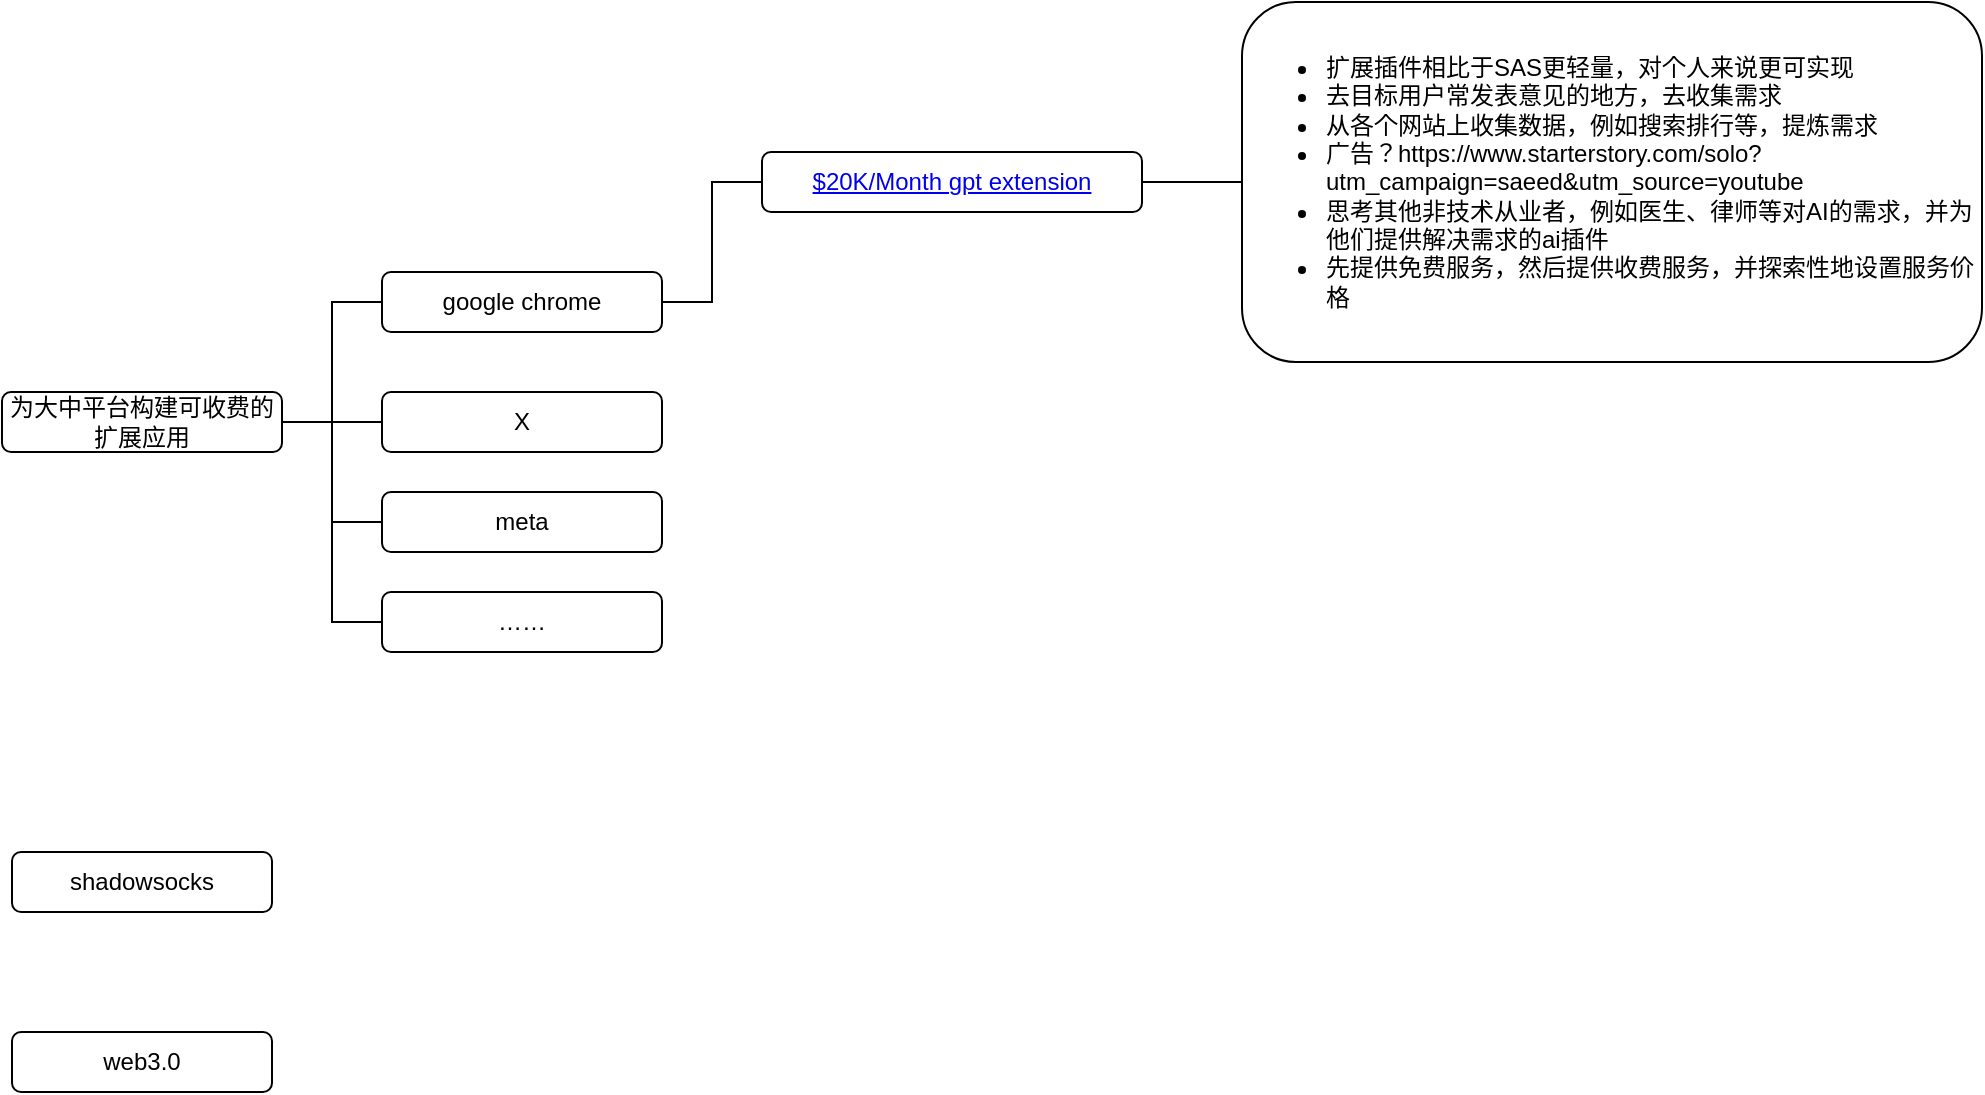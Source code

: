 <mxfile version="26.0.5">
  <diagram name="第 1 页" id="251uv5qzhBT_Lm49wtqx">
    <mxGraphModel dx="2668" dy="1003" grid="1" gridSize="10" guides="1" tooltips="1" connect="1" arrows="1" fold="1" page="1" pageScale="1" pageWidth="827" pageHeight="1169" math="0" shadow="0">
      <root>
        <mxCell id="0" />
        <mxCell id="1" parent="0" />
        <mxCell id="h5kKYo-_dhXHsnKXQvqF-1" value="google chrome" style="rounded=1;whiteSpace=wrap;html=1;" parent="1" vertex="1">
          <mxGeometry x="150" y="190" width="140" height="30" as="geometry" />
        </mxCell>
        <mxCell id="h5kKYo-_dhXHsnKXQvqF-4" style="edgeStyle=orthogonalEdgeStyle;rounded=0;orthogonalLoop=1;jettySize=auto;html=1;entryX=1;entryY=0.5;entryDx=0;entryDy=0;endArrow=none;endFill=0;" parent="1" source="h5kKYo-_dhXHsnKXQvqF-3" target="h5kKYo-_dhXHsnKXQvqF-1" edge="1">
          <mxGeometry relative="1" as="geometry" />
        </mxCell>
        <mxCell id="h5kKYo-_dhXHsnKXQvqF-20" style="edgeStyle=orthogonalEdgeStyle;rounded=0;orthogonalLoop=1;jettySize=auto;html=1;entryX=0;entryY=0.5;entryDx=0;entryDy=0;endArrow=none;endFill=0;" parent="1" source="h5kKYo-_dhXHsnKXQvqF-3" target="h5kKYo-_dhXHsnKXQvqF-19" edge="1">
          <mxGeometry relative="1" as="geometry" />
        </mxCell>
        <mxCell id="h5kKYo-_dhXHsnKXQvqF-3" value="&lt;a href=&quot;https://www.youtube.com/watch?v=ty9ZcimL6VE&quot;&gt;$20K/Month gpt extension&lt;/a&gt;" style="rounded=1;whiteSpace=wrap;html=1;" parent="1" vertex="1">
          <mxGeometry x="340" y="130" width="190" height="30" as="geometry" />
        </mxCell>
        <mxCell id="h5kKYo-_dhXHsnKXQvqF-6" style="edgeStyle=orthogonalEdgeStyle;rounded=0;orthogonalLoop=1;jettySize=auto;html=1;entryX=0;entryY=0.5;entryDx=0;entryDy=0;endArrow=none;endFill=0;" parent="1" source="h5kKYo-_dhXHsnKXQvqF-5" target="h5kKYo-_dhXHsnKXQvqF-1" edge="1">
          <mxGeometry relative="1" as="geometry" />
        </mxCell>
        <mxCell id="h5kKYo-_dhXHsnKXQvqF-8" style="edgeStyle=orthogonalEdgeStyle;rounded=0;orthogonalLoop=1;jettySize=auto;html=1;entryX=0;entryY=0.5;entryDx=0;entryDy=0;endArrow=none;endFill=0;" parent="1" source="h5kKYo-_dhXHsnKXQvqF-5" target="h5kKYo-_dhXHsnKXQvqF-7" edge="1">
          <mxGeometry relative="1" as="geometry" />
        </mxCell>
        <mxCell id="h5kKYo-_dhXHsnKXQvqF-11" style="edgeStyle=orthogonalEdgeStyle;rounded=0;orthogonalLoop=1;jettySize=auto;html=1;entryX=0;entryY=0.5;entryDx=0;entryDy=0;endArrow=none;endFill=0;" parent="1" source="h5kKYo-_dhXHsnKXQvqF-5" target="h5kKYo-_dhXHsnKXQvqF-9" edge="1">
          <mxGeometry relative="1" as="geometry" />
        </mxCell>
        <mxCell id="h5kKYo-_dhXHsnKXQvqF-12" style="edgeStyle=orthogonalEdgeStyle;rounded=0;orthogonalLoop=1;jettySize=auto;html=1;entryX=0;entryY=0.5;entryDx=0;entryDy=0;endArrow=none;endFill=0;" parent="1" source="h5kKYo-_dhXHsnKXQvqF-5" target="h5kKYo-_dhXHsnKXQvqF-10" edge="1">
          <mxGeometry relative="1" as="geometry" />
        </mxCell>
        <mxCell id="h5kKYo-_dhXHsnKXQvqF-5" value="为大中平台构建可收费的扩展应用" style="rounded=1;whiteSpace=wrap;html=1;" parent="1" vertex="1">
          <mxGeometry x="-40" y="250" width="140" height="30" as="geometry" />
        </mxCell>
        <mxCell id="h5kKYo-_dhXHsnKXQvqF-7" value="X" style="rounded=1;whiteSpace=wrap;html=1;" parent="1" vertex="1">
          <mxGeometry x="150" y="250" width="140" height="30" as="geometry" />
        </mxCell>
        <mxCell id="h5kKYo-_dhXHsnKXQvqF-9" value="meta" style="rounded=1;whiteSpace=wrap;html=1;" parent="1" vertex="1">
          <mxGeometry x="150" y="300" width="140" height="30" as="geometry" />
        </mxCell>
        <mxCell id="h5kKYo-_dhXHsnKXQvqF-10" value="……" style="rounded=1;whiteSpace=wrap;html=1;" parent="1" vertex="1">
          <mxGeometry x="150" y="350" width="140" height="30" as="geometry" />
        </mxCell>
        <mxCell id="h5kKYo-_dhXHsnKXQvqF-19" value="&lt;ul&gt;&lt;li&gt;扩展插件相比于SAS更轻量，对个人来说更可实现&lt;/li&gt;&lt;li style=&quot;&quot;&gt;去目标用户常发表意见的地方，去收集需求&lt;/li&gt;&lt;li style=&quot;&quot;&gt;从各个网站上收集数据，例如搜索排行等，提炼需求&lt;/li&gt;&lt;li style=&quot;&quot;&gt;广告？https://www.starterstory.com/solo?utm_campaign=saeed&amp;amp;utm_source=youtube&lt;/li&gt;&lt;li style=&quot;&quot;&gt;思考其他非技术从业者，例如医生、律师等对AI的需求，并为他们提供解决需求的ai插件&lt;/li&gt;&lt;li style=&quot;&quot;&gt;先提供免费服务，然后提供收费服务，并探索性地设置服务价格&lt;/li&gt;&lt;/ul&gt;" style="rounded=1;whiteSpace=wrap;html=1;align=left;" parent="1" vertex="1">
          <mxGeometry x="580" y="55" width="370" height="180" as="geometry" />
        </mxCell>
        <mxCell id="hHvOTV0vm-1v4tKSAE3K-1" value="shadowsocks" style="rounded=1;whiteSpace=wrap;html=1;" vertex="1" parent="1">
          <mxGeometry x="-35" y="480" width="130" height="30" as="geometry" />
        </mxCell>
        <mxCell id="hHvOTV0vm-1v4tKSAE3K-2" value="web3.0" style="rounded=1;whiteSpace=wrap;html=1;" vertex="1" parent="1">
          <mxGeometry x="-35" y="570" width="130" height="30" as="geometry" />
        </mxCell>
      </root>
    </mxGraphModel>
  </diagram>
</mxfile>
